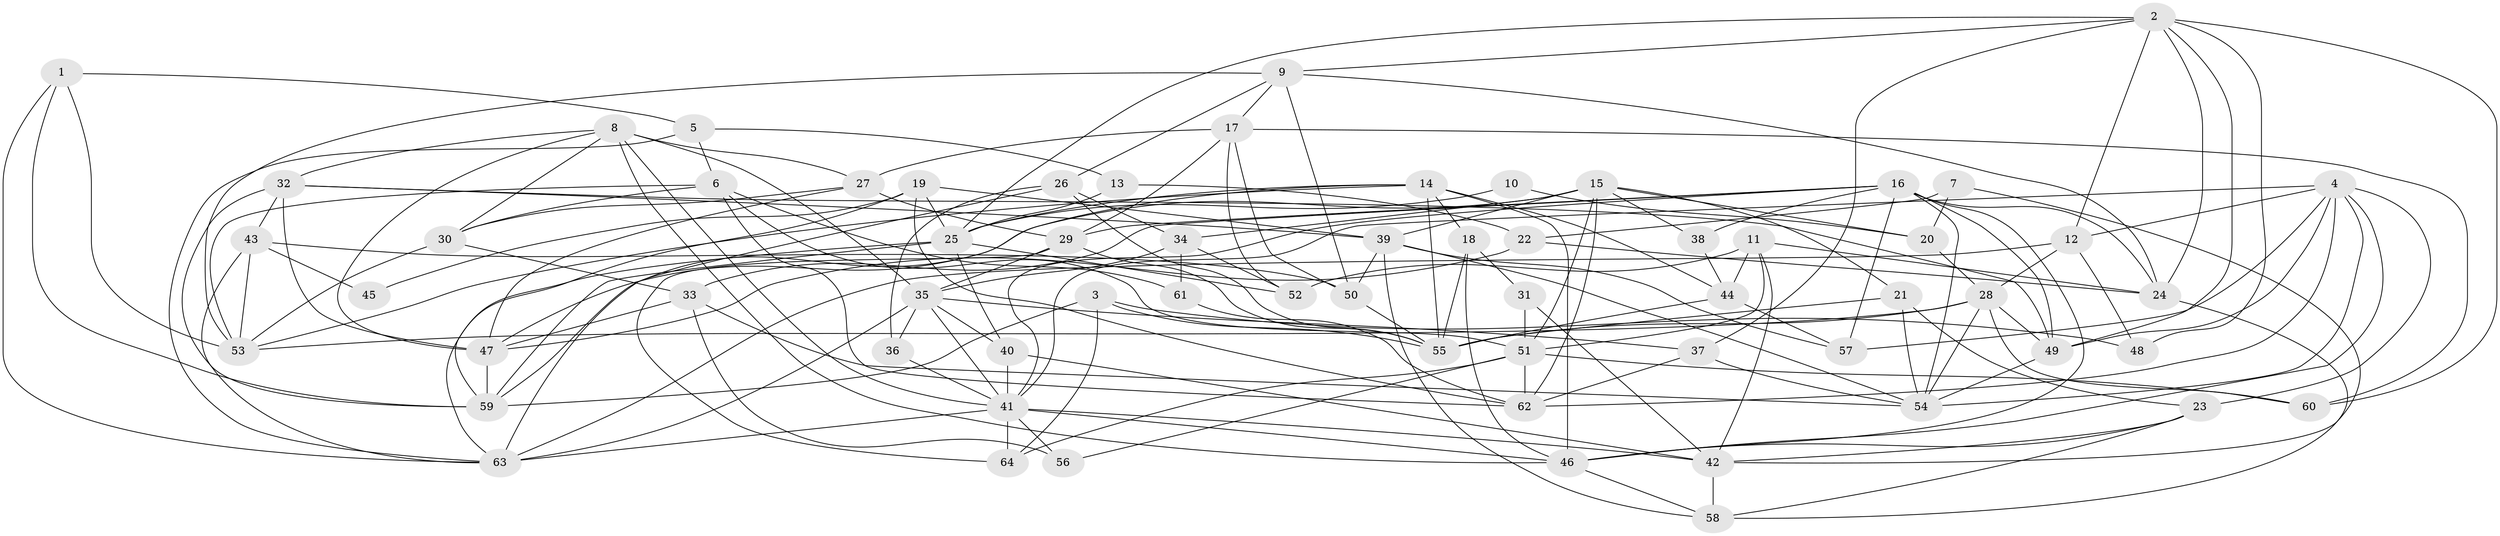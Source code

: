 // original degree distribution, {4: 0.2755905511811024, 6: 0.12598425196850394, 5: 0.2047244094488189, 3: 0.25196850393700787, 2: 0.12598425196850394, 7: 0.015748031496062992}
// Generated by graph-tools (version 1.1) at 2025/02/03/09/25 03:02:07]
// undirected, 64 vertices, 176 edges
graph export_dot {
graph [start="1"]
  node [color=gray90,style=filled];
  1;
  2;
  3;
  4;
  5;
  6;
  7;
  8;
  9;
  10;
  11;
  12;
  13;
  14;
  15;
  16;
  17;
  18;
  19;
  20;
  21;
  22;
  23;
  24;
  25;
  26;
  27;
  28;
  29;
  30;
  31;
  32;
  33;
  34;
  35;
  36;
  37;
  38;
  39;
  40;
  41;
  42;
  43;
  44;
  45;
  46;
  47;
  48;
  49;
  50;
  51;
  52;
  53;
  54;
  55;
  56;
  57;
  58;
  59;
  60;
  61;
  62;
  63;
  64;
  1 -- 5 [weight=1.0];
  1 -- 53 [weight=1.0];
  1 -- 59 [weight=1.0];
  1 -- 63 [weight=1.0];
  2 -- 9 [weight=1.0];
  2 -- 12 [weight=1.0];
  2 -- 24 [weight=1.0];
  2 -- 25 [weight=1.0];
  2 -- 37 [weight=1.0];
  2 -- 48 [weight=1.0];
  2 -- 49 [weight=1.0];
  2 -- 60 [weight=1.0];
  3 -- 48 [weight=1.0];
  3 -- 55 [weight=1.0];
  3 -- 59 [weight=1.0];
  3 -- 64 [weight=1.0];
  4 -- 12 [weight=1.0];
  4 -- 23 [weight=1.0];
  4 -- 41 [weight=1.0];
  4 -- 46 [weight=1.0];
  4 -- 49 [weight=1.0];
  4 -- 54 [weight=1.0];
  4 -- 57 [weight=1.0];
  4 -- 62 [weight=1.0];
  5 -- 6 [weight=1.0];
  5 -- 13 [weight=1.0];
  5 -- 63 [weight=1.0];
  6 -- 30 [weight=1.0];
  6 -- 51 [weight=1.0];
  6 -- 53 [weight=1.0];
  6 -- 61 [weight=1.0];
  6 -- 62 [weight=1.0];
  7 -- 20 [weight=2.0];
  7 -- 22 [weight=1.0];
  7 -- 42 [weight=1.0];
  8 -- 27 [weight=1.0];
  8 -- 30 [weight=1.0];
  8 -- 32 [weight=1.0];
  8 -- 35 [weight=1.0];
  8 -- 41 [weight=1.0];
  8 -- 46 [weight=1.0];
  8 -- 47 [weight=1.0];
  9 -- 17 [weight=1.0];
  9 -- 24 [weight=2.0];
  9 -- 26 [weight=1.0];
  9 -- 50 [weight=1.0];
  9 -- 53 [weight=1.0];
  10 -- 20 [weight=1.0];
  10 -- 25 [weight=1.0];
  11 -- 24 [weight=1.0];
  11 -- 42 [weight=1.0];
  11 -- 44 [weight=1.0];
  11 -- 51 [weight=2.0];
  11 -- 52 [weight=1.0];
  12 -- 28 [weight=1.0];
  12 -- 48 [weight=1.0];
  12 -- 63 [weight=1.0];
  13 -- 22 [weight=1.0];
  13 -- 25 [weight=1.0];
  14 -- 18 [weight=1.0];
  14 -- 25 [weight=1.0];
  14 -- 44 [weight=1.0];
  14 -- 46 [weight=1.0];
  14 -- 53 [weight=1.0];
  14 -- 55 [weight=1.0];
  14 -- 59 [weight=1.0];
  15 -- 20 [weight=1.0];
  15 -- 21 [weight=1.0];
  15 -- 34 [weight=1.0];
  15 -- 38 [weight=1.0];
  15 -- 39 [weight=2.0];
  15 -- 47 [weight=1.0];
  15 -- 51 [weight=1.0];
  15 -- 62 [weight=1.0];
  16 -- 24 [weight=1.0];
  16 -- 29 [weight=1.0];
  16 -- 33 [weight=1.0];
  16 -- 38 [weight=1.0];
  16 -- 41 [weight=1.0];
  16 -- 46 [weight=1.0];
  16 -- 49 [weight=1.0];
  16 -- 54 [weight=1.0];
  16 -- 57 [weight=1.0];
  17 -- 27 [weight=1.0];
  17 -- 29 [weight=1.0];
  17 -- 50 [weight=1.0];
  17 -- 52 [weight=1.0];
  17 -- 60 [weight=1.0];
  18 -- 31 [weight=1.0];
  18 -- 46 [weight=2.0];
  18 -- 55 [weight=1.0];
  19 -- 25 [weight=1.0];
  19 -- 39 [weight=1.0];
  19 -- 45 [weight=1.0];
  19 -- 59 [weight=1.0];
  19 -- 62 [weight=1.0];
  20 -- 28 [weight=1.0];
  21 -- 23 [weight=1.0];
  21 -- 54 [weight=1.0];
  21 -- 55 [weight=1.0];
  22 -- 24 [weight=1.0];
  22 -- 47 [weight=1.0];
  23 -- 42 [weight=1.0];
  23 -- 46 [weight=1.0];
  23 -- 58 [weight=1.0];
  24 -- 58 [weight=1.0];
  25 -- 40 [weight=1.0];
  25 -- 52 [weight=1.0];
  25 -- 59 [weight=1.0];
  25 -- 63 [weight=1.0];
  26 -- 34 [weight=1.0];
  26 -- 36 [weight=1.0];
  26 -- 55 [weight=1.0];
  26 -- 63 [weight=1.0];
  27 -- 29 [weight=1.0];
  27 -- 30 [weight=1.0];
  27 -- 47 [weight=1.0];
  28 -- 49 [weight=1.0];
  28 -- 53 [weight=1.0];
  28 -- 54 [weight=2.0];
  28 -- 55 [weight=1.0];
  28 -- 60 [weight=1.0];
  29 -- 35 [weight=1.0];
  29 -- 55 [weight=1.0];
  29 -- 64 [weight=1.0];
  30 -- 33 [weight=1.0];
  30 -- 53 [weight=1.0];
  31 -- 42 [weight=1.0];
  31 -- 51 [weight=1.0];
  32 -- 39 [weight=1.0];
  32 -- 43 [weight=1.0];
  32 -- 47 [weight=1.0];
  32 -- 49 [weight=1.0];
  32 -- 59 [weight=1.0];
  33 -- 47 [weight=1.0];
  33 -- 54 [weight=1.0];
  33 -- 56 [weight=1.0];
  34 -- 35 [weight=1.0];
  34 -- 52 [weight=1.0];
  34 -- 61 [weight=1.0];
  35 -- 36 [weight=1.0];
  35 -- 37 [weight=1.0];
  35 -- 40 [weight=1.0];
  35 -- 41 [weight=1.0];
  35 -- 63 [weight=1.0];
  36 -- 41 [weight=3.0];
  37 -- 54 [weight=1.0];
  37 -- 62 [weight=1.0];
  38 -- 44 [weight=1.0];
  39 -- 50 [weight=1.0];
  39 -- 54 [weight=1.0];
  39 -- 57 [weight=1.0];
  39 -- 58 [weight=1.0];
  40 -- 41 [weight=2.0];
  40 -- 42 [weight=1.0];
  41 -- 42 [weight=1.0];
  41 -- 46 [weight=1.0];
  41 -- 56 [weight=1.0];
  41 -- 63 [weight=1.0];
  41 -- 64 [weight=1.0];
  42 -- 58 [weight=1.0];
  43 -- 45 [weight=1.0];
  43 -- 50 [weight=1.0];
  43 -- 53 [weight=1.0];
  43 -- 63 [weight=1.0];
  44 -- 55 [weight=1.0];
  44 -- 57 [weight=1.0];
  46 -- 58 [weight=1.0];
  47 -- 59 [weight=1.0];
  49 -- 54 [weight=1.0];
  50 -- 55 [weight=1.0];
  51 -- 56 [weight=1.0];
  51 -- 60 [weight=1.0];
  51 -- 62 [weight=1.0];
  51 -- 64 [weight=1.0];
  61 -- 62 [weight=1.0];
}
